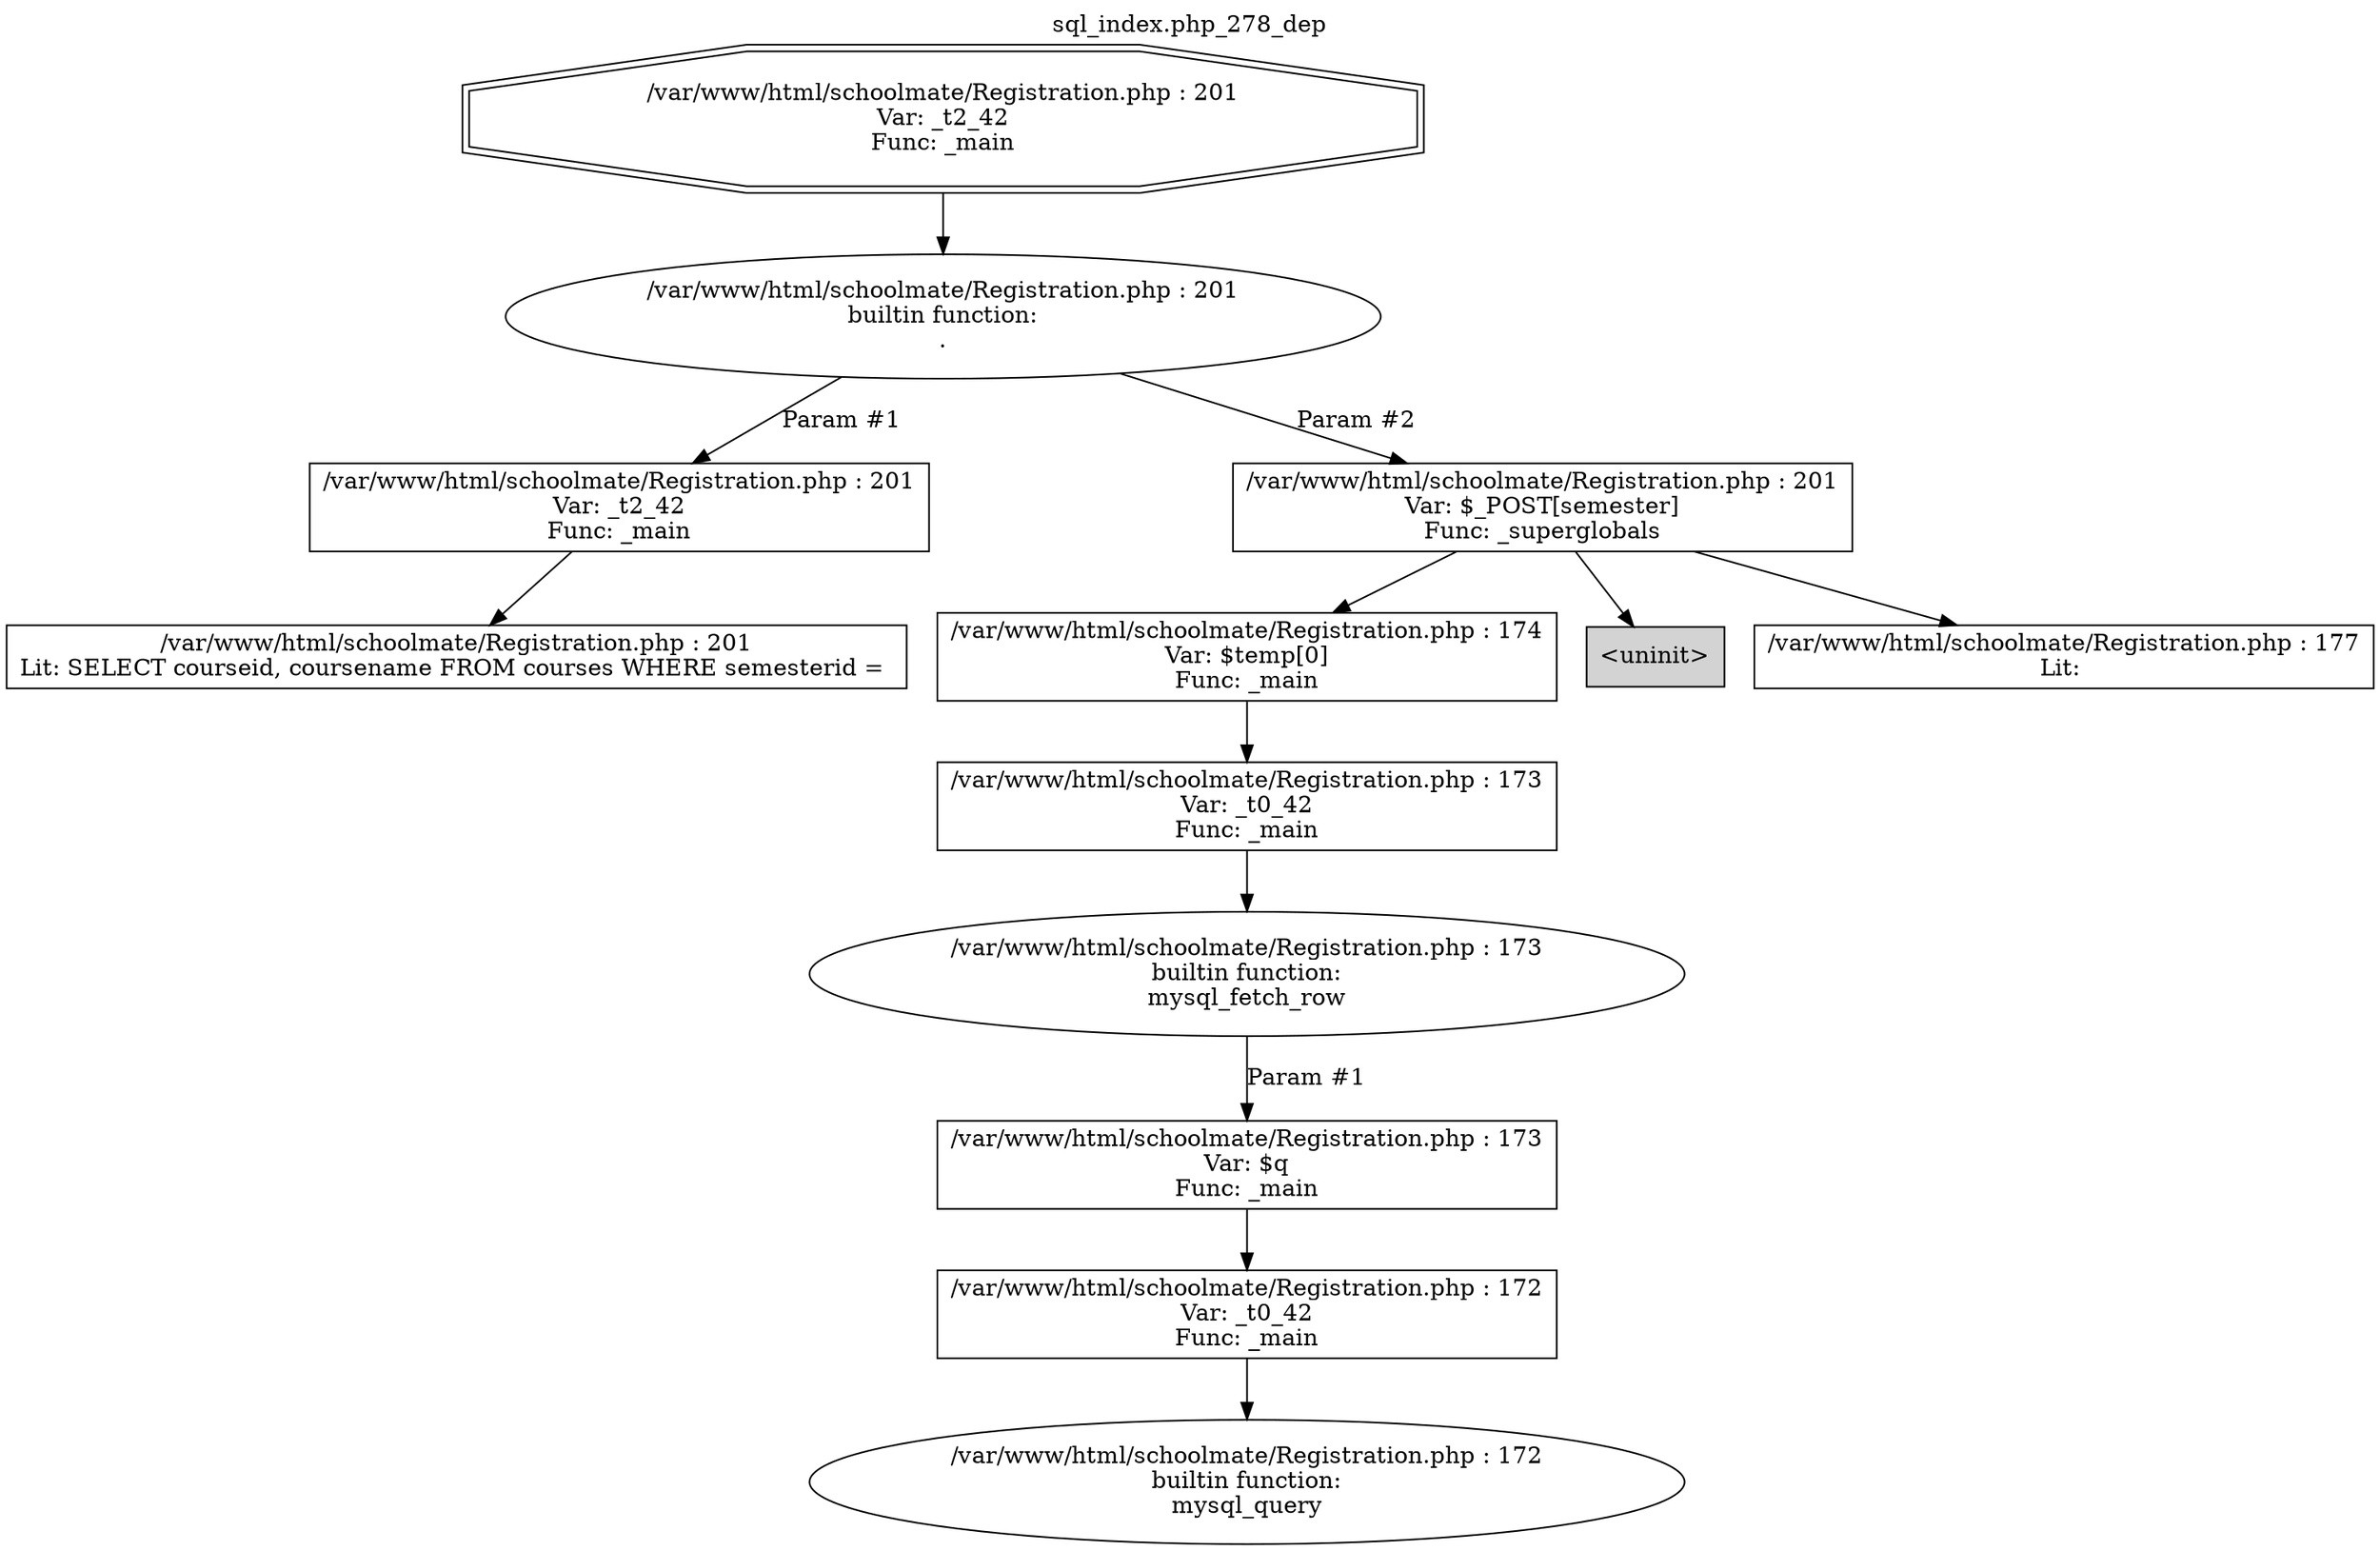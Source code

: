 digraph cfg {
  label="sql_index.php_278_dep";
  labelloc=t;
  n1 [shape=doubleoctagon, label="/var/www/html/schoolmate/Registration.php : 201\nVar: _t2_42\nFunc: _main\n"];
  n2 [shape=ellipse, label="/var/www/html/schoolmate/Registration.php : 201\nbuiltin function:\n.\n"];
  n3 [shape=box, label="/var/www/html/schoolmate/Registration.php : 201\nVar: _t2_42\nFunc: _main\n"];
  n4 [shape=box, label="/var/www/html/schoolmate/Registration.php : 201\nLit: SELECT courseid, coursename FROM courses WHERE semesterid = \n"];
  n5 [shape=box, label="/var/www/html/schoolmate/Registration.php : 201\nVar: $_POST[semester]\nFunc: _superglobals\n"];
  n6 [shape=box, label="/var/www/html/schoolmate/Registration.php : 174\nVar: $temp[0]\nFunc: _main\n"];
  n7 [shape=box, label="/var/www/html/schoolmate/Registration.php : 173\nVar: _t0_42\nFunc: _main\n"];
  n8 [shape=ellipse, label="/var/www/html/schoolmate/Registration.php : 173\nbuiltin function:\nmysql_fetch_row\n"];
  n9 [shape=box, label="/var/www/html/schoolmate/Registration.php : 173\nVar: $q\nFunc: _main\n"];
  n10 [shape=box, label="/var/www/html/schoolmate/Registration.php : 172\nVar: _t0_42\nFunc: _main\n"];
  n11 [shape=ellipse, label="/var/www/html/schoolmate/Registration.php : 172\nbuiltin function:\nmysql_query\n"];
  n12 [shape=box, label="<uninit>",style=filled];
  n13 [shape=box, label="/var/www/html/schoolmate/Registration.php : 177\nLit: \n"];
  n1 -> n2;
  n3 -> n4;
  n2 -> n3[label="Param #1"];
  n2 -> n5[label="Param #2"];
  n7 -> n8;
  n10 -> n11;
  n9 -> n10;
  n8 -> n9[label="Param #1"];
  n6 -> n7;
  n5 -> n6;
  n5 -> n12;
  n5 -> n13;
}

